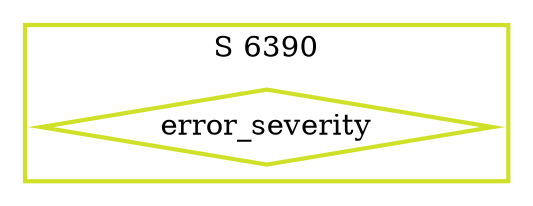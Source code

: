 digraph G {
  ratio=0.500000;
  "UV error_severity (6390)" [shape=diamond, label="error_severity",
                              color="#D0E028", style=bold];
  
  subgraph cluster_6390 { label="S 6390";
    color="#D0E028";
    style=bold;
    "UV error_severity (6390)"; };
  
  
  }